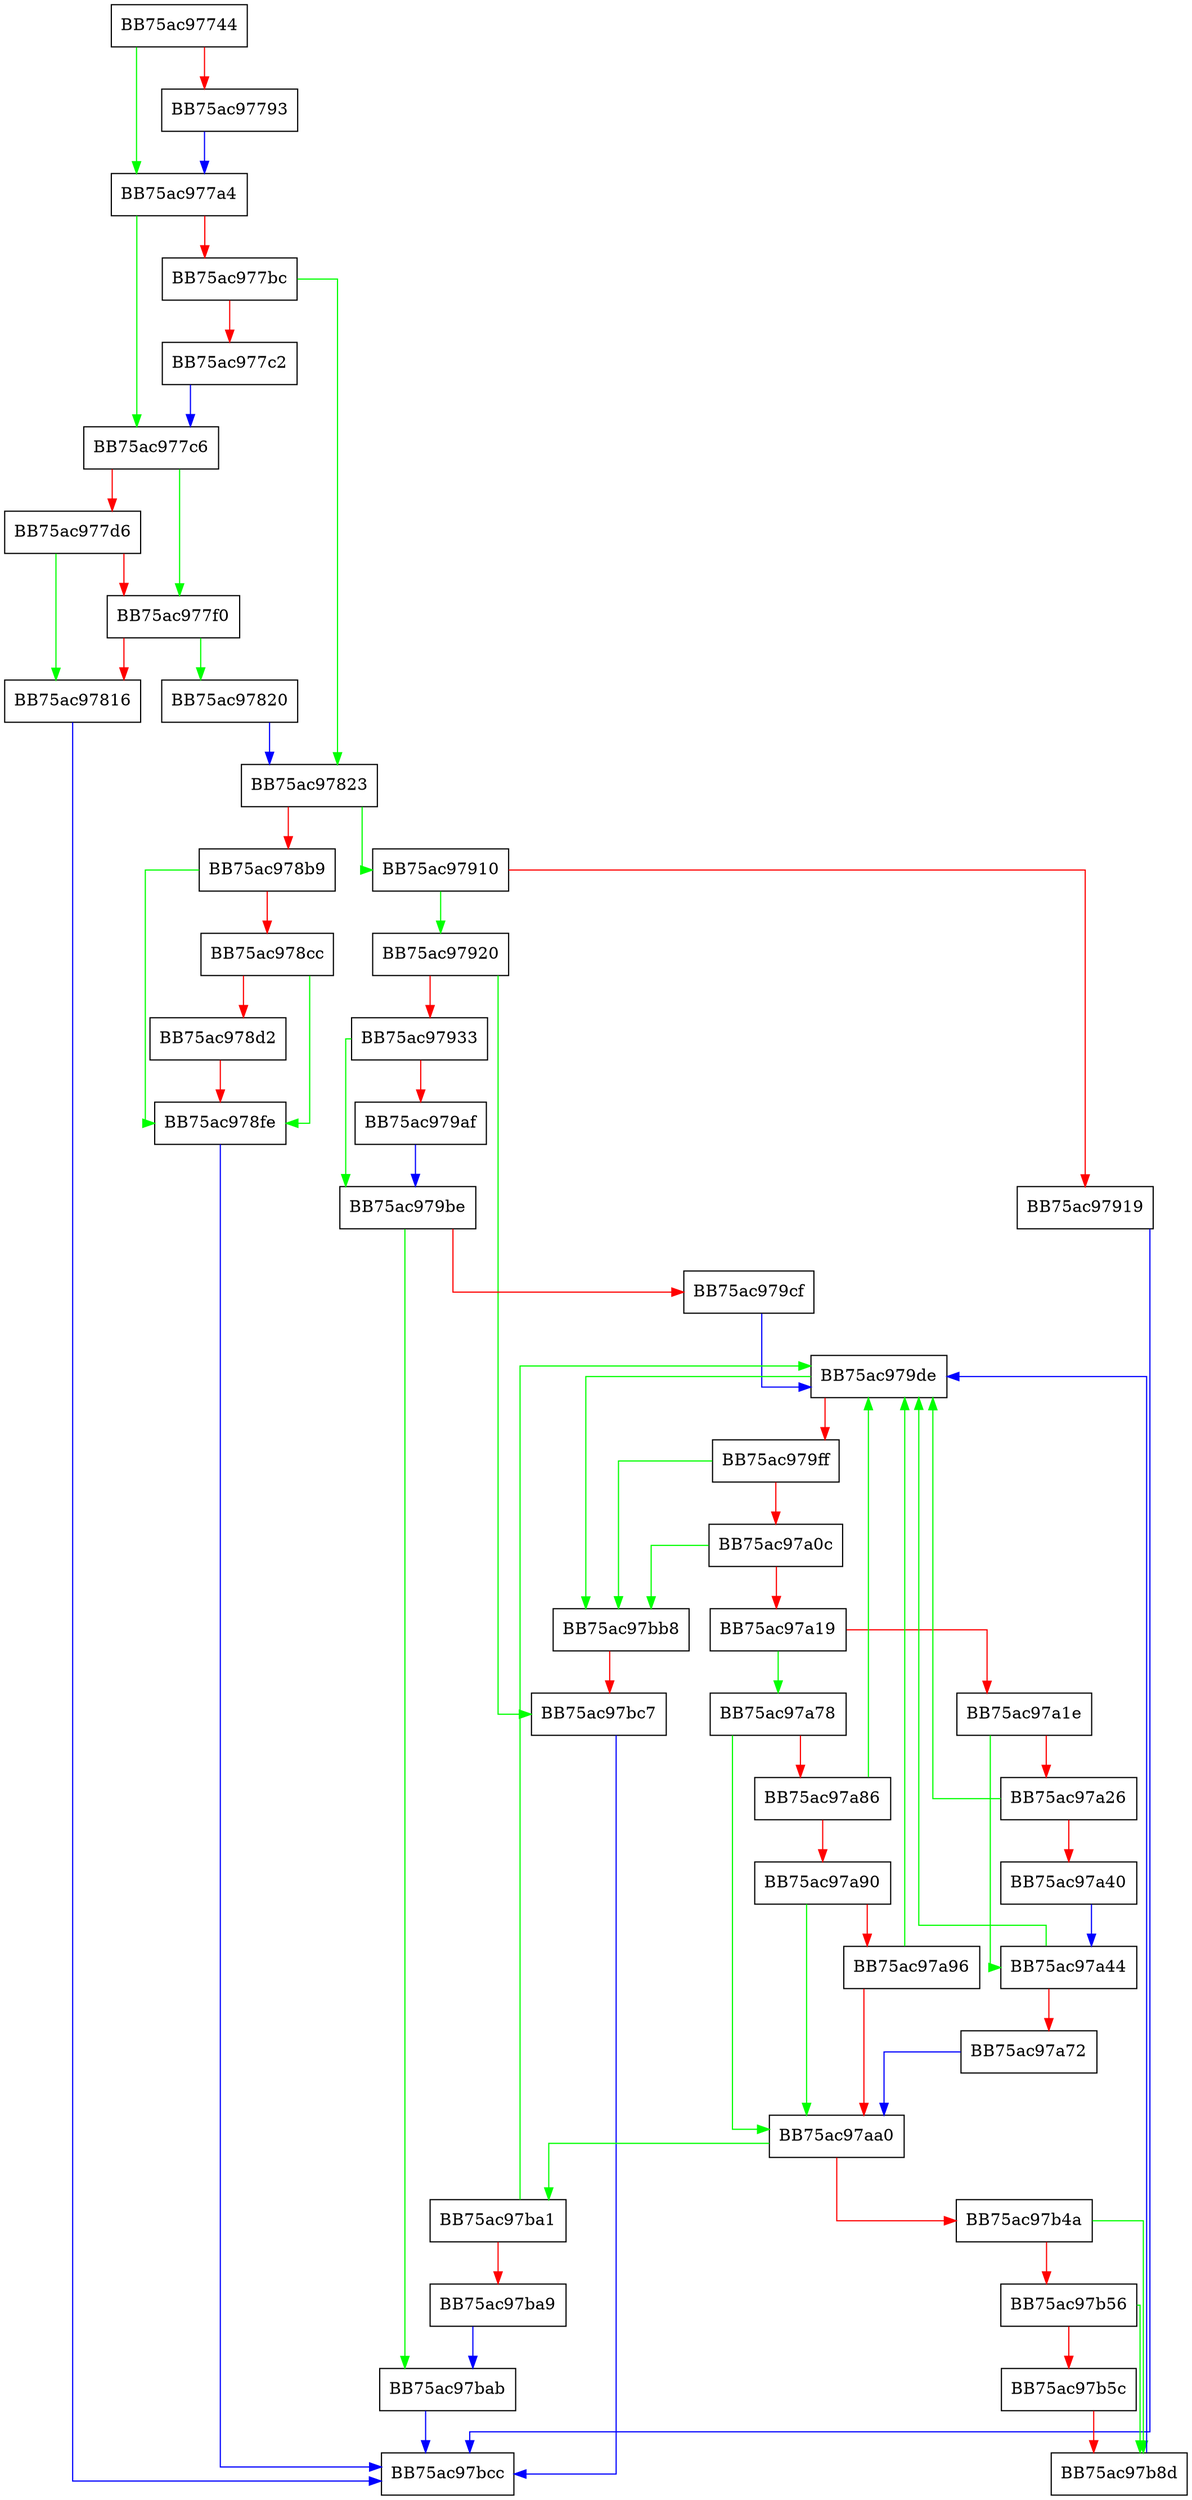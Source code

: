 digraph ReportPUALatent {
  node [shape="box"];
  graph [splines=ortho];
  BB75ac97744 -> BB75ac977a4 [color="green"];
  BB75ac97744 -> BB75ac97793 [color="red"];
  BB75ac97793 -> BB75ac977a4 [color="blue"];
  BB75ac977a4 -> BB75ac977c6 [color="green"];
  BB75ac977a4 -> BB75ac977bc [color="red"];
  BB75ac977bc -> BB75ac97823 [color="green"];
  BB75ac977bc -> BB75ac977c2 [color="red"];
  BB75ac977c2 -> BB75ac977c6 [color="blue"];
  BB75ac977c6 -> BB75ac977f0 [color="green"];
  BB75ac977c6 -> BB75ac977d6 [color="red"];
  BB75ac977d6 -> BB75ac97816 [color="green"];
  BB75ac977d6 -> BB75ac977f0 [color="red"];
  BB75ac977f0 -> BB75ac97820 [color="green"];
  BB75ac977f0 -> BB75ac97816 [color="red"];
  BB75ac97816 -> BB75ac97bcc [color="blue"];
  BB75ac97820 -> BB75ac97823 [color="blue"];
  BB75ac97823 -> BB75ac97910 [color="green"];
  BB75ac97823 -> BB75ac978b9 [color="red"];
  BB75ac978b9 -> BB75ac978fe [color="green"];
  BB75ac978b9 -> BB75ac978cc [color="red"];
  BB75ac978cc -> BB75ac978fe [color="green"];
  BB75ac978cc -> BB75ac978d2 [color="red"];
  BB75ac978d2 -> BB75ac978fe [color="red"];
  BB75ac978fe -> BB75ac97bcc [color="blue"];
  BB75ac97910 -> BB75ac97920 [color="green"];
  BB75ac97910 -> BB75ac97919 [color="red"];
  BB75ac97919 -> BB75ac97bcc [color="blue"];
  BB75ac97920 -> BB75ac97bc7 [color="green"];
  BB75ac97920 -> BB75ac97933 [color="red"];
  BB75ac97933 -> BB75ac979be [color="green"];
  BB75ac97933 -> BB75ac979af [color="red"];
  BB75ac979af -> BB75ac979be [color="blue"];
  BB75ac979be -> BB75ac97bab [color="green"];
  BB75ac979be -> BB75ac979cf [color="red"];
  BB75ac979cf -> BB75ac979de [color="blue"];
  BB75ac979de -> BB75ac97bb8 [color="green"];
  BB75ac979de -> BB75ac979ff [color="red"];
  BB75ac979ff -> BB75ac97bb8 [color="green"];
  BB75ac979ff -> BB75ac97a0c [color="red"];
  BB75ac97a0c -> BB75ac97bb8 [color="green"];
  BB75ac97a0c -> BB75ac97a19 [color="red"];
  BB75ac97a19 -> BB75ac97a78 [color="green"];
  BB75ac97a19 -> BB75ac97a1e [color="red"];
  BB75ac97a1e -> BB75ac97a44 [color="green"];
  BB75ac97a1e -> BB75ac97a26 [color="red"];
  BB75ac97a26 -> BB75ac979de [color="green"];
  BB75ac97a26 -> BB75ac97a40 [color="red"];
  BB75ac97a40 -> BB75ac97a44 [color="blue"];
  BB75ac97a44 -> BB75ac979de [color="green"];
  BB75ac97a44 -> BB75ac97a72 [color="red"];
  BB75ac97a72 -> BB75ac97aa0 [color="blue"];
  BB75ac97a78 -> BB75ac97aa0 [color="green"];
  BB75ac97a78 -> BB75ac97a86 [color="red"];
  BB75ac97a86 -> BB75ac979de [color="green"];
  BB75ac97a86 -> BB75ac97a90 [color="red"];
  BB75ac97a90 -> BB75ac97aa0 [color="green"];
  BB75ac97a90 -> BB75ac97a96 [color="red"];
  BB75ac97a96 -> BB75ac979de [color="green"];
  BB75ac97a96 -> BB75ac97aa0 [color="red"];
  BB75ac97aa0 -> BB75ac97ba1 [color="green"];
  BB75ac97aa0 -> BB75ac97b4a [color="red"];
  BB75ac97b4a -> BB75ac97b8d [color="green"];
  BB75ac97b4a -> BB75ac97b56 [color="red"];
  BB75ac97b56 -> BB75ac97b8d [color="green"];
  BB75ac97b56 -> BB75ac97b5c [color="red"];
  BB75ac97b5c -> BB75ac97b8d [color="red"];
  BB75ac97b8d -> BB75ac979de [color="blue"];
  BB75ac97ba1 -> BB75ac979de [color="green"];
  BB75ac97ba1 -> BB75ac97ba9 [color="red"];
  BB75ac97ba9 -> BB75ac97bab [color="blue"];
  BB75ac97bab -> BB75ac97bcc [color="blue"];
  BB75ac97bb8 -> BB75ac97bc7 [color="red"];
  BB75ac97bc7 -> BB75ac97bcc [color="blue"];
}